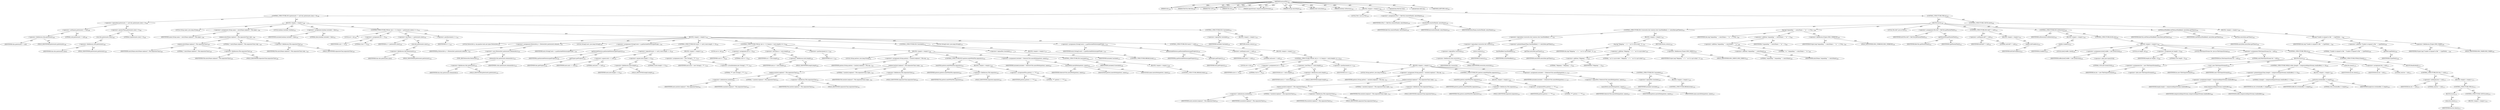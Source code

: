digraph "extractFile" {  
"111669149698" [label = <(METHOD,extractFile)<SUB>182</SUB>> ]
"115964116994" [label = <(PARAM,this)<SUB>182</SUB>> ]
"115964117001" [label = <(PARAM,FileUtils fileUtils)<SUB>182</SUB>> ]
"115964117002" [label = <(PARAM,File srcF)<SUB>182</SUB>> ]
"115964117003" [label = <(PARAM,File dir)<SUB>182</SUB>> ]
"115964117004" [label = <(PARAM,InputStream compressedInputStream)<SUB>183</SUB>> ]
"115964117005" [label = <(PARAM,String entryName)<SUB>184</SUB>> ]
"115964117006" [label = <(PARAM,Date entryDate)<SUB>185</SUB>> ]
"115964117007" [label = <(PARAM,boolean isDirectory)<SUB>185</SUB>> ]
"25769803801" [label = <(BLOCK,&lt;empty&gt;,&lt;empty&gt;)<SUB>186</SUB>> ]
"47244640273" [label = <(CONTROL_STRUCTURE,IF,if (patternsets != null &amp;&amp; patternsets.size() &gt; 0))<SUB>188</SUB>> ]
"30064771182" [label = <(&lt;operator&gt;.logicalAnd,patternsets != null &amp;&amp; patternsets.size() &gt; 0)<SUB>188</SUB>> ]
"30064771183" [label = <(&lt;operator&gt;.notEquals,patternsets != null)<SUB>188</SUB>> ]
"30064771184" [label = <(&lt;operator&gt;.fieldAccess,this.patternsets)<SUB>188</SUB>> ]
"68719476837" [label = <(IDENTIFIER,this,patternsets != null)> ]
"55834574865" [label = <(FIELD_IDENTIFIER,patternsets,patternsets)<SUB>188</SUB>> ]
"90194313237" [label = <(LITERAL,null,patternsets != null)<SUB>188</SUB>> ]
"30064771185" [label = <(&lt;operator&gt;.greaterThan,patternsets.size() &gt; 0)<SUB>188</SUB>> ]
"30064771186" [label = <(size,this.patternsets.size())<SUB>188</SUB>> ]
"30064771187" [label = <(&lt;operator&gt;.fieldAccess,this.patternsets)<SUB>188</SUB>> ]
"68719476838" [label = <(IDENTIFIER,this,this.patternsets.size())> ]
"55834574866" [label = <(FIELD_IDENTIFIER,patternsets,patternsets)<SUB>188</SUB>> ]
"90194313238" [label = <(LITERAL,0,patternsets.size() &gt; 0)<SUB>188</SUB>> ]
"25769803802" [label = <(BLOCK,&lt;empty&gt;,&lt;empty&gt;)<SUB>188</SUB>> ]
"94489280529" [label = <(LOCAL,String name: java.lang.String)<SUB>189</SUB>> ]
"30064771188" [label = <(&lt;operator&gt;.assignment,String name = entryName.replace('/', File.separ...)<SUB>189</SUB>> ]
"68719476839" [label = <(IDENTIFIER,name,String name = entryName.replace('/', File.separ...)<SUB>189</SUB>> ]
"30064771189" [label = <(replace,entryName.replace('/', File.separatorChar).repl...)<SUB>189</SUB>> ]
"30064771190" [label = <(replace,entryName.replace('/', File.separatorChar))<SUB>189</SUB>> ]
"68719476840" [label = <(IDENTIFIER,entryName,entryName.replace('/', File.separatorChar))<SUB>189</SUB>> ]
"90194313239" [label = <(LITERAL,'/',entryName.replace('/', File.separatorChar))<SUB>189</SUB>> ]
"30064771191" [label = <(&lt;operator&gt;.fieldAccess,File.separatorChar)<SUB>189</SUB>> ]
"68719476841" [label = <(IDENTIFIER,File,entryName.replace('/', File.separatorChar))<SUB>189</SUB>> ]
"55834574867" [label = <(FIELD_IDENTIFIER,separatorChar,separatorChar)<SUB>189</SUB>> ]
"90194313240" [label = <(LITERAL,'\\',entryName.replace('/', File.separatorChar).repl...)<SUB>190</SUB>> ]
"30064771192" [label = <(&lt;operator&gt;.fieldAccess,File.separatorChar)<SUB>190</SUB>> ]
"68719476842" [label = <(IDENTIFIER,File,entryName.replace('/', File.separatorChar).repl...)<SUB>190</SUB>> ]
"55834574868" [label = <(FIELD_IDENTIFIER,separatorChar,separatorChar)<SUB>190</SUB>> ]
"94489280530" [label = <(LOCAL,boolean included: boolean)<SUB>191</SUB>> ]
"30064771193" [label = <(&lt;operator&gt;.assignment,boolean included = false)<SUB>191</SUB>> ]
"68719476843" [label = <(IDENTIFIER,included,boolean included = false)<SUB>191</SUB>> ]
"90194313241" [label = <(LITERAL,false,boolean included = false)<SUB>191</SUB>> ]
"47244640274" [label = <(CONTROL_STRUCTURE,FOR,for (int v = 0; Some(v &lt; patternsets.size()); v++))<SUB>192</SUB>> ]
"94489280531" [label = <(LOCAL,int v: int)<SUB>192</SUB>> ]
"30064771194" [label = <(&lt;operator&gt;.assignment,int v = 0)<SUB>192</SUB>> ]
"68719476844" [label = <(IDENTIFIER,v,int v = 0)<SUB>192</SUB>> ]
"90194313242" [label = <(LITERAL,0,int v = 0)<SUB>192</SUB>> ]
"30064771195" [label = <(&lt;operator&gt;.lessThan,v &lt; patternsets.size())<SUB>192</SUB>> ]
"68719476845" [label = <(IDENTIFIER,v,v &lt; patternsets.size())<SUB>192</SUB>> ]
"30064771196" [label = <(size,this.patternsets.size())<SUB>192</SUB>> ]
"30064771197" [label = <(&lt;operator&gt;.fieldAccess,this.patternsets)<SUB>192</SUB>> ]
"68719476846" [label = <(IDENTIFIER,this,this.patternsets.size())> ]
"55834574869" [label = <(FIELD_IDENTIFIER,patternsets,patternsets)<SUB>192</SUB>> ]
"30064771198" [label = <(&lt;operator&gt;.postIncrement,v++)<SUB>192</SUB>> ]
"68719476847" [label = <(IDENTIFIER,v,v++)<SUB>192</SUB>> ]
"25769803803" [label = <(BLOCK,&lt;empty&gt;,&lt;empty&gt;)<SUB>192</SUB>> ]
"94489280532" [label = <(LOCAL,PatternSet p: org.apache.tools.ant.types.PatternSet)<SUB>193</SUB>> ]
"30064771199" [label = <(&lt;operator&gt;.assignment,PatternSet p = (PatternSet) patternsets.element...)<SUB>193</SUB>> ]
"68719476848" [label = <(IDENTIFIER,p,PatternSet p = (PatternSet) patternsets.element...)<SUB>193</SUB>> ]
"30064771200" [label = <(&lt;operator&gt;.cast,(PatternSet) patternsets.elementAt(v))<SUB>193</SUB>> ]
"180388626434" [label = <(TYPE_REF,PatternSet,PatternSet)<SUB>193</SUB>> ]
"30064771201" [label = <(elementAt,this.patternsets.elementAt(v))<SUB>193</SUB>> ]
"30064771202" [label = <(&lt;operator&gt;.fieldAccess,this.patternsets)<SUB>193</SUB>> ]
"68719476849" [label = <(IDENTIFIER,this,this.patternsets.elementAt(v))> ]
"55834574870" [label = <(FIELD_IDENTIFIER,patternsets,patternsets)<SUB>193</SUB>> ]
"68719476850" [label = <(IDENTIFIER,v,this.patternsets.elementAt(v))<SUB>193</SUB>> ]
"94489280533" [label = <(LOCAL,String[] incls: java.lang.String[])<SUB>194</SUB>> ]
"30064771203" [label = <(&lt;operator&gt;.assignment,String[] incls = p.getIncludePatterns(getProjec...)<SUB>194</SUB>> ]
"68719476851" [label = <(IDENTIFIER,incls,String[] incls = p.getIncludePatterns(getProjec...)<SUB>194</SUB>> ]
"30064771204" [label = <(getIncludePatterns,getIncludePatterns(getProject()))<SUB>194</SUB>> ]
"68719476852" [label = <(IDENTIFIER,p,getIncludePatterns(getProject()))<SUB>194</SUB>> ]
"30064771205" [label = <(getProject,getProject())<SUB>194</SUB>> ]
"68719476747" [label = <(IDENTIFIER,this,getProject())<SUB>194</SUB>> ]
"47244640275" [label = <(CONTROL_STRUCTURE,IF,if (incls == null || incls.length == 0))<SUB>195</SUB>> ]
"30064771206" [label = <(&lt;operator&gt;.logicalOr,incls == null || incls.length == 0)<SUB>195</SUB>> ]
"30064771207" [label = <(&lt;operator&gt;.equals,incls == null)<SUB>195</SUB>> ]
"68719476853" [label = <(IDENTIFIER,incls,incls == null)<SUB>195</SUB>> ]
"90194313243" [label = <(LITERAL,null,incls == null)<SUB>195</SUB>> ]
"30064771208" [label = <(&lt;operator&gt;.equals,incls.length == 0)<SUB>195</SUB>> ]
"30064771209" [label = <(&lt;operator&gt;.fieldAccess,incls.length)<SUB>195</SUB>> ]
"68719476854" [label = <(IDENTIFIER,incls,incls.length == 0)<SUB>195</SUB>> ]
"55834574871" [label = <(FIELD_IDENTIFIER,length,length)<SUB>195</SUB>> ]
"90194313244" [label = <(LITERAL,0,incls.length == 0)<SUB>195</SUB>> ]
"25769803804" [label = <(BLOCK,&lt;empty&gt;,&lt;empty&gt;)<SUB>195</SUB>> ]
"30064771210" [label = <(&lt;operator&gt;.assignment,incls = new String[] { &quot;**&quot; })<SUB>197</SUB>> ]
"68719476855" [label = <(IDENTIFIER,incls,incls = new String[] { &quot;**&quot; })<SUB>197</SUB>> ]
"30064771211" [label = <(&lt;operator&gt;.arrayInitializer,new String[] { &quot;**&quot; })<SUB>197</SUB>> ]
"90194313245" [label = <(LITERAL,&quot;**&quot;,new String[] { &quot;**&quot; })<SUB>197</SUB>> ]
"47244640276" [label = <(CONTROL_STRUCTURE,FOR,for (int w = 0; Some(w &lt; incls.length); w++))<SUB>200</SUB>> ]
"94489280534" [label = <(LOCAL,int w: int)<SUB>200</SUB>> ]
"30064771212" [label = <(&lt;operator&gt;.assignment,int w = 0)<SUB>200</SUB>> ]
"68719476856" [label = <(IDENTIFIER,w,int w = 0)<SUB>200</SUB>> ]
"90194313246" [label = <(LITERAL,0,int w = 0)<SUB>200</SUB>> ]
"30064771213" [label = <(&lt;operator&gt;.lessThan,w &lt; incls.length)<SUB>200</SUB>> ]
"68719476857" [label = <(IDENTIFIER,w,w &lt; incls.length)<SUB>200</SUB>> ]
"30064771214" [label = <(&lt;operator&gt;.fieldAccess,incls.length)<SUB>200</SUB>> ]
"68719476858" [label = <(IDENTIFIER,incls,w &lt; incls.length)<SUB>200</SUB>> ]
"55834574872" [label = <(FIELD_IDENTIFIER,length,length)<SUB>200</SUB>> ]
"30064771215" [label = <(&lt;operator&gt;.postIncrement,w++)<SUB>200</SUB>> ]
"68719476859" [label = <(IDENTIFIER,w,w++)<SUB>200</SUB>> ]
"25769803805" [label = <(BLOCK,&lt;empty&gt;,&lt;empty&gt;)<SUB>200</SUB>> ]
"94489280535" [label = <(LOCAL,String pattern: java.lang.String)<SUB>201</SUB>> ]
"30064771216" [label = <(&lt;operator&gt;.assignment,String pattern = incls[w].replace('/', File.sep...)<SUB>201</SUB>> ]
"68719476860" [label = <(IDENTIFIER,pattern,String pattern = incls[w].replace('/', File.sep...)<SUB>201</SUB>> ]
"30064771217" [label = <(replace,incls[w].replace('/', File.separatorChar).repla...)<SUB>201</SUB>> ]
"30064771218" [label = <(replace,incls[w].replace('/', File.separatorChar))<SUB>201</SUB>> ]
"30064771219" [label = <(&lt;operator&gt;.indexAccess,incls[w])<SUB>201</SUB>> ]
"68719476861" [label = <(IDENTIFIER,incls,incls[w].replace('/', File.separatorChar))<SUB>201</SUB>> ]
"68719476862" [label = <(IDENTIFIER,w,incls[w].replace('/', File.separatorChar))<SUB>201</SUB>> ]
"90194313247" [label = <(LITERAL,'/',incls[w].replace('/', File.separatorChar))<SUB>201</SUB>> ]
"30064771220" [label = <(&lt;operator&gt;.fieldAccess,File.separatorChar)<SUB>201</SUB>> ]
"68719476863" [label = <(IDENTIFIER,File,incls[w].replace('/', File.separatorChar))<SUB>201</SUB>> ]
"55834574873" [label = <(FIELD_IDENTIFIER,separatorChar,separatorChar)<SUB>201</SUB>> ]
"90194313248" [label = <(LITERAL,'\\',incls[w].replace('/', File.separatorChar).repla...)<SUB>202</SUB>> ]
"30064771221" [label = <(&lt;operator&gt;.fieldAccess,File.separatorChar)<SUB>202</SUB>> ]
"68719476864" [label = <(IDENTIFIER,File,incls[w].replace('/', File.separatorChar).repla...)<SUB>202</SUB>> ]
"55834574874" [label = <(FIELD_IDENTIFIER,separatorChar,separatorChar)<SUB>202</SUB>> ]
"47244640277" [label = <(CONTROL_STRUCTURE,IF,if (pattern.endsWith(File.separator)))<SUB>203</SUB>> ]
"30064771222" [label = <(endsWith,pattern.endsWith(File.separator))<SUB>203</SUB>> ]
"68719476865" [label = <(IDENTIFIER,pattern,pattern.endsWith(File.separator))<SUB>203</SUB>> ]
"30064771223" [label = <(&lt;operator&gt;.fieldAccess,File.separator)<SUB>203</SUB>> ]
"68719476866" [label = <(IDENTIFIER,File,pattern.endsWith(File.separator))<SUB>203</SUB>> ]
"55834574875" [label = <(FIELD_IDENTIFIER,separator,separator)<SUB>203</SUB>> ]
"25769803806" [label = <(BLOCK,&lt;empty&gt;,&lt;empty&gt;)<SUB>203</SUB>> ]
"30064771224" [label = <(&lt;operator&gt;.assignmentPlus,pattern += &quot;**&quot;)<SUB>204</SUB>> ]
"68719476867" [label = <(IDENTIFIER,pattern,pattern += &quot;**&quot;)<SUB>204</SUB>> ]
"90194313249" [label = <(LITERAL,&quot;**&quot;,pattern += &quot;**&quot;)<SUB>204</SUB>> ]
"30064771225" [label = <(&lt;operator&gt;.assignment,included = SelectorUtils.matchPath(pattern, name))<SUB>207</SUB>> ]
"68719476868" [label = <(IDENTIFIER,included,included = SelectorUtils.matchPath(pattern, name))<SUB>207</SUB>> ]
"30064771226" [label = <(matchPath,matchPath(pattern, name))<SUB>207</SUB>> ]
"68719476869" [label = <(IDENTIFIER,SelectorUtils,matchPath(pattern, name))<SUB>207</SUB>> ]
"68719476870" [label = <(IDENTIFIER,pattern,matchPath(pattern, name))<SUB>207</SUB>> ]
"68719476871" [label = <(IDENTIFIER,name,matchPath(pattern, name))<SUB>207</SUB>> ]
"47244640278" [label = <(CONTROL_STRUCTURE,IF,if (included))<SUB>208</SUB>> ]
"68719476872" [label = <(IDENTIFIER,included,if (included))<SUB>208</SUB>> ]
"25769803807" [label = <(BLOCK,&lt;empty&gt;,&lt;empty&gt;)<SUB>208</SUB>> ]
"47244640279" [label = <(CONTROL_STRUCTURE,BREAK,break;)<SUB>209</SUB>> ]
"47244640280" [label = <(CONTROL_STRUCTURE,IF,if (!included))<SUB>213</SUB>> ]
"30064771227" [label = <(&lt;operator&gt;.logicalNot,!included)<SUB>213</SUB>> ]
"68719476873" [label = <(IDENTIFIER,included,!included)<SUB>213</SUB>> ]
"25769803808" [label = <(BLOCK,&lt;empty&gt;,&lt;empty&gt;)<SUB>213</SUB>> ]
"47244640281" [label = <(CONTROL_STRUCTURE,BREAK,break;)<SUB>214</SUB>> ]
"94489280536" [label = <(LOCAL,String[] excls: java.lang.String[])<SUB>218</SUB>> ]
"30064771228" [label = <(&lt;operator&gt;.assignment,String[] excls = p.getExcludePatterns(getProjec...)<SUB>218</SUB>> ]
"68719476874" [label = <(IDENTIFIER,excls,String[] excls = p.getExcludePatterns(getProjec...)<SUB>218</SUB>> ]
"30064771229" [label = <(getExcludePatterns,getExcludePatterns(getProject()))<SUB>218</SUB>> ]
"68719476875" [label = <(IDENTIFIER,p,getExcludePatterns(getProject()))<SUB>218</SUB>> ]
"30064771230" [label = <(getProject,getProject())<SUB>218</SUB>> ]
"68719476748" [label = <(IDENTIFIER,this,getProject())<SUB>218</SUB>> ]
"47244640282" [label = <(CONTROL_STRUCTURE,IF,if (excls != null))<SUB>219</SUB>> ]
"30064771231" [label = <(&lt;operator&gt;.notEquals,excls != null)<SUB>219</SUB>> ]
"68719476876" [label = <(IDENTIFIER,excls,excls != null)<SUB>219</SUB>> ]
"90194313250" [label = <(LITERAL,null,excls != null)<SUB>219</SUB>> ]
"25769803809" [label = <(BLOCK,&lt;empty&gt;,&lt;empty&gt;)<SUB>219</SUB>> ]
"47244640283" [label = <(CONTROL_STRUCTURE,FOR,for (int w = 0; Some(w &lt; excls.length); w++))<SUB>220</SUB>> ]
"94489280537" [label = <(LOCAL,int w: int)<SUB>220</SUB>> ]
"30064771232" [label = <(&lt;operator&gt;.assignment,int w = 0)<SUB>220</SUB>> ]
"68719476877" [label = <(IDENTIFIER,w,int w = 0)<SUB>220</SUB>> ]
"90194313251" [label = <(LITERAL,0,int w = 0)<SUB>220</SUB>> ]
"30064771233" [label = <(&lt;operator&gt;.lessThan,w &lt; excls.length)<SUB>220</SUB>> ]
"68719476878" [label = <(IDENTIFIER,w,w &lt; excls.length)<SUB>220</SUB>> ]
"30064771234" [label = <(&lt;operator&gt;.fieldAccess,excls.length)<SUB>220</SUB>> ]
"68719476879" [label = <(IDENTIFIER,excls,w &lt; excls.length)<SUB>220</SUB>> ]
"55834574876" [label = <(FIELD_IDENTIFIER,length,length)<SUB>220</SUB>> ]
"30064771235" [label = <(&lt;operator&gt;.postIncrement,w++)<SUB>220</SUB>> ]
"68719476880" [label = <(IDENTIFIER,w,w++)<SUB>220</SUB>> ]
"25769803810" [label = <(BLOCK,&lt;empty&gt;,&lt;empty&gt;)<SUB>220</SUB>> ]
"94489280538" [label = <(LOCAL,String pattern: java.lang.String)<SUB>221</SUB>> ]
"30064771236" [label = <(&lt;operator&gt;.assignment,String pattern = excls[w].replace('/', File.sep...)<SUB>221</SUB>> ]
"68719476881" [label = <(IDENTIFIER,pattern,String pattern = excls[w].replace('/', File.sep...)<SUB>221</SUB>> ]
"30064771237" [label = <(replace,excls[w].replace('/', File.separatorChar).repla...)<SUB>221</SUB>> ]
"30064771238" [label = <(replace,excls[w].replace('/', File.separatorChar))<SUB>221</SUB>> ]
"30064771239" [label = <(&lt;operator&gt;.indexAccess,excls[w])<SUB>221</SUB>> ]
"68719476882" [label = <(IDENTIFIER,excls,excls[w].replace('/', File.separatorChar))<SUB>221</SUB>> ]
"68719476883" [label = <(IDENTIFIER,w,excls[w].replace('/', File.separatorChar))<SUB>221</SUB>> ]
"90194313252" [label = <(LITERAL,'/',excls[w].replace('/', File.separatorChar))<SUB>222</SUB>> ]
"30064771240" [label = <(&lt;operator&gt;.fieldAccess,File.separatorChar)<SUB>222</SUB>> ]
"68719476884" [label = <(IDENTIFIER,File,excls[w].replace('/', File.separatorChar))<SUB>222</SUB>> ]
"55834574877" [label = <(FIELD_IDENTIFIER,separatorChar,separatorChar)<SUB>222</SUB>> ]
"90194313253" [label = <(LITERAL,'\\',excls[w].replace('/', File.separatorChar).repla...)<SUB>223</SUB>> ]
"30064771241" [label = <(&lt;operator&gt;.fieldAccess,File.separatorChar)<SUB>223</SUB>> ]
"68719476885" [label = <(IDENTIFIER,File,excls[w].replace('/', File.separatorChar).repla...)<SUB>223</SUB>> ]
"55834574878" [label = <(FIELD_IDENTIFIER,separatorChar,separatorChar)<SUB>223</SUB>> ]
"47244640284" [label = <(CONTROL_STRUCTURE,IF,if (pattern.endsWith(File.separator)))<SUB>224</SUB>> ]
"30064771242" [label = <(endsWith,pattern.endsWith(File.separator))<SUB>224</SUB>> ]
"68719476886" [label = <(IDENTIFIER,pattern,pattern.endsWith(File.separator))<SUB>224</SUB>> ]
"30064771243" [label = <(&lt;operator&gt;.fieldAccess,File.separator)<SUB>224</SUB>> ]
"68719476887" [label = <(IDENTIFIER,File,pattern.endsWith(File.separator))<SUB>224</SUB>> ]
"55834574879" [label = <(FIELD_IDENTIFIER,separator,separator)<SUB>224</SUB>> ]
"25769803811" [label = <(BLOCK,&lt;empty&gt;,&lt;empty&gt;)<SUB>224</SUB>> ]
"30064771244" [label = <(&lt;operator&gt;.assignmentPlus,pattern += &quot;**&quot;)<SUB>225</SUB>> ]
"68719476888" [label = <(IDENTIFIER,pattern,pattern += &quot;**&quot;)<SUB>225</SUB>> ]
"90194313254" [label = <(LITERAL,&quot;**&quot;,pattern += &quot;**&quot;)<SUB>225</SUB>> ]
"30064771245" [label = <(&lt;operator&gt;.assignment,included = !(SelectorUtils.matchPath(pattern, n...)<SUB>227</SUB>> ]
"68719476889" [label = <(IDENTIFIER,included,included = !(SelectorUtils.matchPath(pattern, n...)<SUB>227</SUB>> ]
"30064771246" [label = <(&lt;operator&gt;.logicalNot,!(SelectorUtils.matchPath(pattern, name)))<SUB>227</SUB>> ]
"30064771247" [label = <(matchPath,matchPath(pattern, name))<SUB>227</SUB>> ]
"68719476890" [label = <(IDENTIFIER,SelectorUtils,matchPath(pattern, name))<SUB>227</SUB>> ]
"68719476891" [label = <(IDENTIFIER,pattern,matchPath(pattern, name))<SUB>227</SUB>> ]
"68719476892" [label = <(IDENTIFIER,name,matchPath(pattern, name))<SUB>227</SUB>> ]
"47244640285" [label = <(CONTROL_STRUCTURE,IF,if (!included))<SUB>228</SUB>> ]
"30064771248" [label = <(&lt;operator&gt;.logicalNot,!included)<SUB>228</SUB>> ]
"68719476893" [label = <(IDENTIFIER,included,!included)<SUB>228</SUB>> ]
"25769803812" [label = <(BLOCK,&lt;empty&gt;,&lt;empty&gt;)<SUB>228</SUB>> ]
"47244640286" [label = <(CONTROL_STRUCTURE,BREAK,break;)<SUB>229</SUB>> ]
"47244640287" [label = <(CONTROL_STRUCTURE,IF,if (!included))<SUB>234</SUB>> ]
"30064771249" [label = <(&lt;operator&gt;.logicalNot,!included)<SUB>234</SUB>> ]
"68719476894" [label = <(IDENTIFIER,included,!included)<SUB>234</SUB>> ]
"25769803813" [label = <(BLOCK,&lt;empty&gt;,&lt;empty&gt;)<SUB>234</SUB>> ]
"146028888064" [label = <(RETURN,return;,return;)<SUB>236</SUB>> ]
"94489280539" [label = <(LOCAL,File f: java.io.File)<SUB>239</SUB>> ]
"30064771250" [label = <(&lt;operator&gt;.assignment,File f = fileUtils.resolveFile(dir, entryName))<SUB>239</SUB>> ]
"68719476895" [label = <(IDENTIFIER,f,File f = fileUtils.resolveFile(dir, entryName))<SUB>239</SUB>> ]
"30064771251" [label = <(resolveFile,resolveFile(dir, entryName))<SUB>239</SUB>> ]
"68719476896" [label = <(IDENTIFIER,fileUtils,resolveFile(dir, entryName))<SUB>239</SUB>> ]
"68719476897" [label = <(IDENTIFIER,dir,resolveFile(dir, entryName))<SUB>239</SUB>> ]
"68719476898" [label = <(IDENTIFIER,entryName,resolveFile(dir, entryName))<SUB>239</SUB>> ]
"47244640288" [label = <(CONTROL_STRUCTURE,TRY,try)<SUB>240</SUB>> ]
"25769803814" [label = <(BLOCK,try,try)<SUB>240</SUB>> ]
"47244640289" [label = <(CONTROL_STRUCTURE,IF,if (!overwrite &amp;&amp; f.exists() &amp;&amp; f.lastModified() &gt;= entryDate.getTime()))<SUB>241</SUB>> ]
"30064771252" [label = <(&lt;operator&gt;.logicalAnd,!overwrite &amp;&amp; f.exists() &amp;&amp; f.lastModified() &gt;=...)<SUB>241</SUB>> ]
"30064771253" [label = <(&lt;operator&gt;.logicalAnd,!overwrite &amp;&amp; f.exists())<SUB>241</SUB>> ]
"30064771254" [label = <(&lt;operator&gt;.logicalNot,!overwrite)<SUB>241</SUB>> ]
"30064771255" [label = <(&lt;operator&gt;.fieldAccess,this.overwrite)<SUB>241</SUB>> ]
"68719476899" [label = <(IDENTIFIER,this,!overwrite)> ]
"55834574880" [label = <(FIELD_IDENTIFIER,overwrite,overwrite)<SUB>241</SUB>> ]
"30064771256" [label = <(exists,f.exists())<SUB>241</SUB>> ]
"68719476900" [label = <(IDENTIFIER,f,f.exists())<SUB>241</SUB>> ]
"30064771257" [label = <(&lt;operator&gt;.greaterEqualsThan,f.lastModified() &gt;= entryDate.getTime())<SUB>242</SUB>> ]
"30064771258" [label = <(lastModified,f.lastModified())<SUB>242</SUB>> ]
"68719476901" [label = <(IDENTIFIER,f,f.lastModified())<SUB>242</SUB>> ]
"30064771259" [label = <(getTime,entryDate.getTime())<SUB>242</SUB>> ]
"68719476902" [label = <(IDENTIFIER,entryDate,entryDate.getTime())<SUB>242</SUB>> ]
"25769803815" [label = <(BLOCK,&lt;empty&gt;,&lt;empty&gt;)<SUB>242</SUB>> ]
"30064771260" [label = <(log,log(&quot;Skipping &quot; + f + &quot; as it is up-to-date&quot;, P...)<SUB>243</SUB>> ]
"68719476749" [label = <(IDENTIFIER,this,log(&quot;Skipping &quot; + f + &quot; as it is up-to-date&quot;, P...)<SUB>243</SUB>> ]
"30064771261" [label = <(&lt;operator&gt;.addition,&quot;Skipping &quot; + f + &quot; as it is up-to-date&quot;)<SUB>243</SUB>> ]
"30064771262" [label = <(&lt;operator&gt;.addition,&quot;Skipping &quot; + f)<SUB>243</SUB>> ]
"90194313255" [label = <(LITERAL,&quot;Skipping &quot;,&quot;Skipping &quot; + f)<SUB>243</SUB>> ]
"68719476903" [label = <(IDENTIFIER,f,&quot;Skipping &quot; + f)<SUB>243</SUB>> ]
"90194313256" [label = <(LITERAL,&quot; as it is up-to-date&quot;,&quot;Skipping &quot; + f + &quot; as it is up-to-date&quot;)<SUB>243</SUB>> ]
"30064771263" [label = <(&lt;operator&gt;.fieldAccess,Project.MSG_DEBUG)<SUB>244</SUB>> ]
"68719476904" [label = <(IDENTIFIER,Project,log(&quot;Skipping &quot; + f + &quot; as it is up-to-date&quot;, P...)<SUB>244</SUB>> ]
"55834574881" [label = <(FIELD_IDENTIFIER,MSG_DEBUG,MSG_DEBUG)<SUB>244</SUB>> ]
"146028888065" [label = <(RETURN,return;,return;)<SUB>245</SUB>> ]
"30064771264" [label = <(log,log(&quot;expanding &quot; + entryName + &quot; to &quot; + f, Proj...)<SUB>248</SUB>> ]
"68719476750" [label = <(IDENTIFIER,this,log(&quot;expanding &quot; + entryName + &quot; to &quot; + f, Proj...)<SUB>248</SUB>> ]
"30064771265" [label = <(&lt;operator&gt;.addition,&quot;expanding &quot; + entryName + &quot; to &quot; + f)<SUB>248</SUB>> ]
"30064771266" [label = <(&lt;operator&gt;.addition,&quot;expanding &quot; + entryName + &quot; to &quot;)<SUB>248</SUB>> ]
"30064771267" [label = <(&lt;operator&gt;.addition,&quot;expanding &quot; + entryName)<SUB>248</SUB>> ]
"90194313257" [label = <(LITERAL,&quot;expanding &quot;,&quot;expanding &quot; + entryName)<SUB>248</SUB>> ]
"68719476905" [label = <(IDENTIFIER,entryName,&quot;expanding &quot; + entryName)<SUB>248</SUB>> ]
"90194313258" [label = <(LITERAL,&quot; to &quot;,&quot;expanding &quot; + entryName + &quot; to &quot;)<SUB>248</SUB>> ]
"68719476906" [label = <(IDENTIFIER,f,&quot;expanding &quot; + entryName + &quot; to &quot; + f)<SUB>248</SUB>> ]
"30064771268" [label = <(&lt;operator&gt;.fieldAccess,Project.MSG_VERBOSE)<SUB>249</SUB>> ]
"68719476907" [label = <(IDENTIFIER,Project,log(&quot;expanding &quot; + entryName + &quot; to &quot; + f, Proj...)<SUB>249</SUB>> ]
"55834574882" [label = <(FIELD_IDENTIFIER,MSG_VERBOSE,MSG_VERBOSE)<SUB>249</SUB>> ]
"94489280540" [label = <(LOCAL,File dirF: java.io.File)<SUB>251</SUB>> ]
"30064771269" [label = <(&lt;operator&gt;.assignment,File dirF = fileUtils.getParentFile(f))<SUB>251</SUB>> ]
"68719476908" [label = <(IDENTIFIER,dirF,File dirF = fileUtils.getParentFile(f))<SUB>251</SUB>> ]
"30064771270" [label = <(getParentFile,getParentFile(f))<SUB>251</SUB>> ]
"68719476909" [label = <(IDENTIFIER,fileUtils,getParentFile(f))<SUB>251</SUB>> ]
"68719476910" [label = <(IDENTIFIER,f,getParentFile(f))<SUB>251</SUB>> ]
"47244640290" [label = <(CONTROL_STRUCTURE,IF,if (dirF != null))<SUB>252</SUB>> ]
"30064771271" [label = <(&lt;operator&gt;.notEquals,dirF != null)<SUB>252</SUB>> ]
"68719476911" [label = <(IDENTIFIER,dirF,dirF != null)<SUB>252</SUB>> ]
"90194313259" [label = <(LITERAL,null,dirF != null)<SUB>252</SUB>> ]
"25769803816" [label = <(BLOCK,&lt;empty&gt;,&lt;empty&gt;)<SUB>252</SUB>> ]
"30064771272" [label = <(mkdirs,dirF.mkdirs())<SUB>253</SUB>> ]
"68719476912" [label = <(IDENTIFIER,dirF,dirF.mkdirs())<SUB>253</SUB>> ]
"47244640291" [label = <(CONTROL_STRUCTURE,IF,if (isDirectory))<SUB>256</SUB>> ]
"68719476913" [label = <(IDENTIFIER,isDirectory,if (isDirectory))<SUB>256</SUB>> ]
"25769803817" [label = <(BLOCK,&lt;empty&gt;,&lt;empty&gt;)<SUB>256</SUB>> ]
"30064771273" [label = <(mkdirs,f.mkdirs())<SUB>257</SUB>> ]
"68719476914" [label = <(IDENTIFIER,f,f.mkdirs())<SUB>257</SUB>> ]
"47244640292" [label = <(CONTROL_STRUCTURE,ELSE,else)<SUB>258</SUB>> ]
"25769803818" [label = <(BLOCK,&lt;empty&gt;,&lt;empty&gt;)<SUB>258</SUB>> ]
"94489280541" [label = <(LOCAL,byte[] buffer: byte[])<SUB>259</SUB>> ]
"30064771274" [label = <(&lt;operator&gt;.assignment,byte[] buffer = new byte[1024])<SUB>259</SUB>> ]
"68719476915" [label = <(IDENTIFIER,buffer,byte[] buffer = new byte[1024])<SUB>259</SUB>> ]
"30064771275" [label = <(&lt;operator&gt;.alloc,new byte[1024])> ]
"90194313260" [label = <(LITERAL,1024,new byte[1024])<SUB>259</SUB>> ]
"94489280542" [label = <(LOCAL,int length: int)<SUB>260</SUB>> ]
"30064771276" [label = <(&lt;operator&gt;.assignment,int length = 0)<SUB>260</SUB>> ]
"68719476916" [label = <(IDENTIFIER,length,int length = 0)<SUB>260</SUB>> ]
"90194313261" [label = <(LITERAL,0,int length = 0)<SUB>260</SUB>> ]
"94489280543" [label = <(LOCAL,FileOutputStream fos: java.io.FileOutputStream)<SUB>261</SUB>> ]
"30064771277" [label = <(&lt;operator&gt;.assignment,FileOutputStream fos = null)<SUB>261</SUB>> ]
"68719476917" [label = <(IDENTIFIER,fos,FileOutputStream fos = null)<SUB>261</SUB>> ]
"90194313262" [label = <(LITERAL,null,FileOutputStream fos = null)<SUB>261</SUB>> ]
"47244640293" [label = <(CONTROL_STRUCTURE,TRY,try)<SUB>262</SUB>> ]
"25769803819" [label = <(BLOCK,try,try)<SUB>262</SUB>> ]
"30064771278" [label = <(&lt;operator&gt;.assignment,fos = new FileOutputStream(f))<SUB>263</SUB>> ]
"68719476918" [label = <(IDENTIFIER,fos,fos = new FileOutputStream(f))<SUB>263</SUB>> ]
"30064771279" [label = <(&lt;operator&gt;.alloc,new FileOutputStream(f))<SUB>263</SUB>> ]
"30064771280" [label = <(&lt;init&gt;,new FileOutputStream(f))<SUB>263</SUB>> ]
"68719476919" [label = <(IDENTIFIER,fos,new FileOutputStream(f))<SUB>263</SUB>> ]
"68719476920" [label = <(IDENTIFIER,f,new FileOutputStream(f))<SUB>263</SUB>> ]
"47244640294" [label = <(CONTROL_STRUCTURE,WHILE,while ((length = compressedInputStream.read(buffer)) &gt;= 0))<SUB>265</SUB>> ]
"30064771281" [label = <(&lt;operator&gt;.greaterEqualsThan,(length = compressedInputStream.read(buffer)) &gt;= 0)<SUB>265</SUB>> ]
"30064771282" [label = <(&lt;operator&gt;.assignment,length = compressedInputStream.read(buffer))<SUB>265</SUB>> ]
"68719476921" [label = <(IDENTIFIER,length,length = compressedInputStream.read(buffer))<SUB>265</SUB>> ]
"30064771283" [label = <(read,compressedInputStream.read(buffer))<SUB>266</SUB>> ]
"68719476922" [label = <(IDENTIFIER,compressedInputStream,compressedInputStream.read(buffer))<SUB>266</SUB>> ]
"68719476923" [label = <(IDENTIFIER,buffer,compressedInputStream.read(buffer))<SUB>266</SUB>> ]
"90194313263" [label = <(LITERAL,0,(length = compressedInputStream.read(buffer)) &gt;= 0)<SUB>266</SUB>> ]
"25769803820" [label = <(BLOCK,&lt;empty&gt;,&lt;empty&gt;)<SUB>266</SUB>> ]
"30064771284" [label = <(write,fos.write(buffer, 0, length))<SUB>267</SUB>> ]
"68719476924" [label = <(IDENTIFIER,fos,fos.write(buffer, 0, length))<SUB>267</SUB>> ]
"68719476925" [label = <(IDENTIFIER,buffer,fos.write(buffer, 0, length))<SUB>267</SUB>> ]
"90194313264" [label = <(LITERAL,0,fos.write(buffer, 0, length))<SUB>267</SUB>> ]
"68719476926" [label = <(IDENTIFIER,length,fos.write(buffer, 0, length))<SUB>267</SUB>> ]
"30064771285" [label = <(close,fos.close())<SUB>270</SUB>> ]
"68719476927" [label = <(IDENTIFIER,fos,fos.close())<SUB>270</SUB>> ]
"30064771286" [label = <(&lt;operator&gt;.assignment,fos = null)<SUB>271</SUB>> ]
"68719476928" [label = <(IDENTIFIER,fos,fos = null)<SUB>271</SUB>> ]
"90194313265" [label = <(LITERAL,null,fos = null)<SUB>271</SUB>> ]
"47244640295" [label = <(CONTROL_STRUCTURE,FINALLY,finally)<SUB>272</SUB>> ]
"25769803821" [label = <(BLOCK,finally,finally)<SUB>272</SUB>> ]
"47244640296" [label = <(CONTROL_STRUCTURE,IF,if (fos != null))<SUB>273</SUB>> ]
"30064771287" [label = <(&lt;operator&gt;.notEquals,fos != null)<SUB>273</SUB>> ]
"68719476929" [label = <(IDENTIFIER,fos,fos != null)<SUB>273</SUB>> ]
"90194313266" [label = <(LITERAL,null,fos != null)<SUB>273</SUB>> ]
"25769803822" [label = <(BLOCK,&lt;empty&gt;,&lt;empty&gt;)<SUB>273</SUB>> ]
"47244640297" [label = <(CONTROL_STRUCTURE,TRY,try)<SUB>274</SUB>> ]
"25769803823" [label = <(BLOCK,try,try)<SUB>274</SUB>> ]
"30064771288" [label = <(close,fos.close())<SUB>275</SUB>> ]
"68719476930" [label = <(IDENTIFIER,fos,fos.close())<SUB>275</SUB>> ]
"47244640298" [label = <(CONTROL_STRUCTURE,CATCH,catch)<SUB>276</SUB>> ]
"25769803824" [label = <(BLOCK,&lt;empty&gt;,&lt;empty&gt;)<SUB>276</SUB>> ]
"30064771289" [label = <(setFileLastModified,setFileLastModified(f, entryDate.getTime()))<SUB>283</SUB>> ]
"68719476931" [label = <(IDENTIFIER,fileUtils,setFileLastModified(f, entryDate.getTime()))<SUB>283</SUB>> ]
"68719476932" [label = <(IDENTIFIER,f,setFileLastModified(f, entryDate.getTime()))<SUB>283</SUB>> ]
"30064771290" [label = <(getTime,entryDate.getTime())<SUB>283</SUB>> ]
"68719476933" [label = <(IDENTIFIER,entryDate,entryDate.getTime())<SUB>283</SUB>> ]
"47244640299" [label = <(CONTROL_STRUCTURE,CATCH,catch)<SUB>284</SUB>> ]
"25769803825" [label = <(BLOCK,&lt;empty&gt;,&lt;empty&gt;)<SUB>284</SUB>> ]
"30064771291" [label = <(log,log(&quot;Unable to expand to file &quot; + f.getPath(), ...)<SUB>285</SUB>> ]
"68719476751" [label = <(IDENTIFIER,this,log(&quot;Unable to expand to file &quot; + f.getPath(), ...)<SUB>285</SUB>> ]
"30064771292" [label = <(&lt;operator&gt;.addition,&quot;Unable to expand to file &quot; + f.getPath())<SUB>285</SUB>> ]
"90194313267" [label = <(LITERAL,&quot;Unable to expand to file &quot;,&quot;Unable to expand to file &quot; + f.getPath())<SUB>285</SUB>> ]
"30064771293" [label = <(getPath,f.getPath())<SUB>285</SUB>> ]
"68719476934" [label = <(IDENTIFIER,f,f.getPath())<SUB>285</SUB>> ]
"30064771294" [label = <(&lt;operator&gt;.fieldAccess,Project.MSG_WARN)<SUB>285</SUB>> ]
"68719476935" [label = <(IDENTIFIER,Project,log(&quot;Unable to expand to file &quot; + f.getPath(), ...)<SUB>285</SUB>> ]
"55834574883" [label = <(FIELD_IDENTIFIER,MSG_WARN,MSG_WARN)<SUB>285</SUB>> ]
"133143986188" [label = <(MODIFIER,PROTECTED)> ]
"133143986189" [label = <(MODIFIER,VIRTUAL)> ]
"128849018882" [label = <(METHOD_RETURN,void)<SUB>182</SUB>> ]
  "111669149698" -> "115964116994"  [ label = "AST: "] 
  "111669149698" -> "115964117001"  [ label = "AST: "] 
  "111669149698" -> "115964117002"  [ label = "AST: "] 
  "111669149698" -> "115964117003"  [ label = "AST: "] 
  "111669149698" -> "115964117004"  [ label = "AST: "] 
  "111669149698" -> "115964117005"  [ label = "AST: "] 
  "111669149698" -> "115964117006"  [ label = "AST: "] 
  "111669149698" -> "115964117007"  [ label = "AST: "] 
  "111669149698" -> "25769803801"  [ label = "AST: "] 
  "111669149698" -> "133143986188"  [ label = "AST: "] 
  "111669149698" -> "133143986189"  [ label = "AST: "] 
  "111669149698" -> "128849018882"  [ label = "AST: "] 
  "25769803801" -> "47244640273"  [ label = "AST: "] 
  "25769803801" -> "94489280539"  [ label = "AST: "] 
  "25769803801" -> "30064771250"  [ label = "AST: "] 
  "25769803801" -> "47244640288"  [ label = "AST: "] 
  "47244640273" -> "30064771182"  [ label = "AST: "] 
  "47244640273" -> "25769803802"  [ label = "AST: "] 
  "30064771182" -> "30064771183"  [ label = "AST: "] 
  "30064771182" -> "30064771185"  [ label = "AST: "] 
  "30064771183" -> "30064771184"  [ label = "AST: "] 
  "30064771183" -> "90194313237"  [ label = "AST: "] 
  "30064771184" -> "68719476837"  [ label = "AST: "] 
  "30064771184" -> "55834574865"  [ label = "AST: "] 
  "30064771185" -> "30064771186"  [ label = "AST: "] 
  "30064771185" -> "90194313238"  [ label = "AST: "] 
  "30064771186" -> "30064771187"  [ label = "AST: "] 
  "30064771187" -> "68719476838"  [ label = "AST: "] 
  "30064771187" -> "55834574866"  [ label = "AST: "] 
  "25769803802" -> "94489280529"  [ label = "AST: "] 
  "25769803802" -> "30064771188"  [ label = "AST: "] 
  "25769803802" -> "94489280530"  [ label = "AST: "] 
  "25769803802" -> "30064771193"  [ label = "AST: "] 
  "25769803802" -> "47244640274"  [ label = "AST: "] 
  "25769803802" -> "47244640287"  [ label = "AST: "] 
  "30064771188" -> "68719476839"  [ label = "AST: "] 
  "30064771188" -> "30064771189"  [ label = "AST: "] 
  "30064771189" -> "30064771190"  [ label = "AST: "] 
  "30064771189" -> "90194313240"  [ label = "AST: "] 
  "30064771189" -> "30064771192"  [ label = "AST: "] 
  "30064771190" -> "68719476840"  [ label = "AST: "] 
  "30064771190" -> "90194313239"  [ label = "AST: "] 
  "30064771190" -> "30064771191"  [ label = "AST: "] 
  "30064771191" -> "68719476841"  [ label = "AST: "] 
  "30064771191" -> "55834574867"  [ label = "AST: "] 
  "30064771192" -> "68719476842"  [ label = "AST: "] 
  "30064771192" -> "55834574868"  [ label = "AST: "] 
  "30064771193" -> "68719476843"  [ label = "AST: "] 
  "30064771193" -> "90194313241"  [ label = "AST: "] 
  "47244640274" -> "94489280531"  [ label = "AST: "] 
  "47244640274" -> "30064771194"  [ label = "AST: "] 
  "47244640274" -> "30064771195"  [ label = "AST: "] 
  "47244640274" -> "30064771198"  [ label = "AST: "] 
  "47244640274" -> "25769803803"  [ label = "AST: "] 
  "30064771194" -> "68719476844"  [ label = "AST: "] 
  "30064771194" -> "90194313242"  [ label = "AST: "] 
  "30064771195" -> "68719476845"  [ label = "AST: "] 
  "30064771195" -> "30064771196"  [ label = "AST: "] 
  "30064771196" -> "30064771197"  [ label = "AST: "] 
  "30064771197" -> "68719476846"  [ label = "AST: "] 
  "30064771197" -> "55834574869"  [ label = "AST: "] 
  "30064771198" -> "68719476847"  [ label = "AST: "] 
  "25769803803" -> "94489280532"  [ label = "AST: "] 
  "25769803803" -> "30064771199"  [ label = "AST: "] 
  "25769803803" -> "94489280533"  [ label = "AST: "] 
  "25769803803" -> "30064771203"  [ label = "AST: "] 
  "25769803803" -> "47244640275"  [ label = "AST: "] 
  "25769803803" -> "47244640276"  [ label = "AST: "] 
  "25769803803" -> "47244640280"  [ label = "AST: "] 
  "25769803803" -> "94489280536"  [ label = "AST: "] 
  "25769803803" -> "30064771228"  [ label = "AST: "] 
  "25769803803" -> "47244640282"  [ label = "AST: "] 
  "30064771199" -> "68719476848"  [ label = "AST: "] 
  "30064771199" -> "30064771200"  [ label = "AST: "] 
  "30064771200" -> "180388626434"  [ label = "AST: "] 
  "30064771200" -> "30064771201"  [ label = "AST: "] 
  "30064771201" -> "30064771202"  [ label = "AST: "] 
  "30064771201" -> "68719476850"  [ label = "AST: "] 
  "30064771202" -> "68719476849"  [ label = "AST: "] 
  "30064771202" -> "55834574870"  [ label = "AST: "] 
  "30064771203" -> "68719476851"  [ label = "AST: "] 
  "30064771203" -> "30064771204"  [ label = "AST: "] 
  "30064771204" -> "68719476852"  [ label = "AST: "] 
  "30064771204" -> "30064771205"  [ label = "AST: "] 
  "30064771205" -> "68719476747"  [ label = "AST: "] 
  "47244640275" -> "30064771206"  [ label = "AST: "] 
  "47244640275" -> "25769803804"  [ label = "AST: "] 
  "30064771206" -> "30064771207"  [ label = "AST: "] 
  "30064771206" -> "30064771208"  [ label = "AST: "] 
  "30064771207" -> "68719476853"  [ label = "AST: "] 
  "30064771207" -> "90194313243"  [ label = "AST: "] 
  "30064771208" -> "30064771209"  [ label = "AST: "] 
  "30064771208" -> "90194313244"  [ label = "AST: "] 
  "30064771209" -> "68719476854"  [ label = "AST: "] 
  "30064771209" -> "55834574871"  [ label = "AST: "] 
  "25769803804" -> "30064771210"  [ label = "AST: "] 
  "30064771210" -> "68719476855"  [ label = "AST: "] 
  "30064771210" -> "30064771211"  [ label = "AST: "] 
  "30064771211" -> "90194313245"  [ label = "AST: "] 
  "47244640276" -> "94489280534"  [ label = "AST: "] 
  "47244640276" -> "30064771212"  [ label = "AST: "] 
  "47244640276" -> "30064771213"  [ label = "AST: "] 
  "47244640276" -> "30064771215"  [ label = "AST: "] 
  "47244640276" -> "25769803805"  [ label = "AST: "] 
  "30064771212" -> "68719476856"  [ label = "AST: "] 
  "30064771212" -> "90194313246"  [ label = "AST: "] 
  "30064771213" -> "68719476857"  [ label = "AST: "] 
  "30064771213" -> "30064771214"  [ label = "AST: "] 
  "30064771214" -> "68719476858"  [ label = "AST: "] 
  "30064771214" -> "55834574872"  [ label = "AST: "] 
  "30064771215" -> "68719476859"  [ label = "AST: "] 
  "25769803805" -> "94489280535"  [ label = "AST: "] 
  "25769803805" -> "30064771216"  [ label = "AST: "] 
  "25769803805" -> "47244640277"  [ label = "AST: "] 
  "25769803805" -> "30064771225"  [ label = "AST: "] 
  "25769803805" -> "47244640278"  [ label = "AST: "] 
  "30064771216" -> "68719476860"  [ label = "AST: "] 
  "30064771216" -> "30064771217"  [ label = "AST: "] 
  "30064771217" -> "30064771218"  [ label = "AST: "] 
  "30064771217" -> "90194313248"  [ label = "AST: "] 
  "30064771217" -> "30064771221"  [ label = "AST: "] 
  "30064771218" -> "30064771219"  [ label = "AST: "] 
  "30064771218" -> "90194313247"  [ label = "AST: "] 
  "30064771218" -> "30064771220"  [ label = "AST: "] 
  "30064771219" -> "68719476861"  [ label = "AST: "] 
  "30064771219" -> "68719476862"  [ label = "AST: "] 
  "30064771220" -> "68719476863"  [ label = "AST: "] 
  "30064771220" -> "55834574873"  [ label = "AST: "] 
  "30064771221" -> "68719476864"  [ label = "AST: "] 
  "30064771221" -> "55834574874"  [ label = "AST: "] 
  "47244640277" -> "30064771222"  [ label = "AST: "] 
  "47244640277" -> "25769803806"  [ label = "AST: "] 
  "30064771222" -> "68719476865"  [ label = "AST: "] 
  "30064771222" -> "30064771223"  [ label = "AST: "] 
  "30064771223" -> "68719476866"  [ label = "AST: "] 
  "30064771223" -> "55834574875"  [ label = "AST: "] 
  "25769803806" -> "30064771224"  [ label = "AST: "] 
  "30064771224" -> "68719476867"  [ label = "AST: "] 
  "30064771224" -> "90194313249"  [ label = "AST: "] 
  "30064771225" -> "68719476868"  [ label = "AST: "] 
  "30064771225" -> "30064771226"  [ label = "AST: "] 
  "30064771226" -> "68719476869"  [ label = "AST: "] 
  "30064771226" -> "68719476870"  [ label = "AST: "] 
  "30064771226" -> "68719476871"  [ label = "AST: "] 
  "47244640278" -> "68719476872"  [ label = "AST: "] 
  "47244640278" -> "25769803807"  [ label = "AST: "] 
  "25769803807" -> "47244640279"  [ label = "AST: "] 
  "47244640280" -> "30064771227"  [ label = "AST: "] 
  "47244640280" -> "25769803808"  [ label = "AST: "] 
  "30064771227" -> "68719476873"  [ label = "AST: "] 
  "25769803808" -> "47244640281"  [ label = "AST: "] 
  "30064771228" -> "68719476874"  [ label = "AST: "] 
  "30064771228" -> "30064771229"  [ label = "AST: "] 
  "30064771229" -> "68719476875"  [ label = "AST: "] 
  "30064771229" -> "30064771230"  [ label = "AST: "] 
  "30064771230" -> "68719476748"  [ label = "AST: "] 
  "47244640282" -> "30064771231"  [ label = "AST: "] 
  "47244640282" -> "25769803809"  [ label = "AST: "] 
  "30064771231" -> "68719476876"  [ label = "AST: "] 
  "30064771231" -> "90194313250"  [ label = "AST: "] 
  "25769803809" -> "47244640283"  [ label = "AST: "] 
  "47244640283" -> "94489280537"  [ label = "AST: "] 
  "47244640283" -> "30064771232"  [ label = "AST: "] 
  "47244640283" -> "30064771233"  [ label = "AST: "] 
  "47244640283" -> "30064771235"  [ label = "AST: "] 
  "47244640283" -> "25769803810"  [ label = "AST: "] 
  "30064771232" -> "68719476877"  [ label = "AST: "] 
  "30064771232" -> "90194313251"  [ label = "AST: "] 
  "30064771233" -> "68719476878"  [ label = "AST: "] 
  "30064771233" -> "30064771234"  [ label = "AST: "] 
  "30064771234" -> "68719476879"  [ label = "AST: "] 
  "30064771234" -> "55834574876"  [ label = "AST: "] 
  "30064771235" -> "68719476880"  [ label = "AST: "] 
  "25769803810" -> "94489280538"  [ label = "AST: "] 
  "25769803810" -> "30064771236"  [ label = "AST: "] 
  "25769803810" -> "47244640284"  [ label = "AST: "] 
  "25769803810" -> "30064771245"  [ label = "AST: "] 
  "25769803810" -> "47244640285"  [ label = "AST: "] 
  "30064771236" -> "68719476881"  [ label = "AST: "] 
  "30064771236" -> "30064771237"  [ label = "AST: "] 
  "30064771237" -> "30064771238"  [ label = "AST: "] 
  "30064771237" -> "90194313253"  [ label = "AST: "] 
  "30064771237" -> "30064771241"  [ label = "AST: "] 
  "30064771238" -> "30064771239"  [ label = "AST: "] 
  "30064771238" -> "90194313252"  [ label = "AST: "] 
  "30064771238" -> "30064771240"  [ label = "AST: "] 
  "30064771239" -> "68719476882"  [ label = "AST: "] 
  "30064771239" -> "68719476883"  [ label = "AST: "] 
  "30064771240" -> "68719476884"  [ label = "AST: "] 
  "30064771240" -> "55834574877"  [ label = "AST: "] 
  "30064771241" -> "68719476885"  [ label = "AST: "] 
  "30064771241" -> "55834574878"  [ label = "AST: "] 
  "47244640284" -> "30064771242"  [ label = "AST: "] 
  "47244640284" -> "25769803811"  [ label = "AST: "] 
  "30064771242" -> "68719476886"  [ label = "AST: "] 
  "30064771242" -> "30064771243"  [ label = "AST: "] 
  "30064771243" -> "68719476887"  [ label = "AST: "] 
  "30064771243" -> "55834574879"  [ label = "AST: "] 
  "25769803811" -> "30064771244"  [ label = "AST: "] 
  "30064771244" -> "68719476888"  [ label = "AST: "] 
  "30064771244" -> "90194313254"  [ label = "AST: "] 
  "30064771245" -> "68719476889"  [ label = "AST: "] 
  "30064771245" -> "30064771246"  [ label = "AST: "] 
  "30064771246" -> "30064771247"  [ label = "AST: "] 
  "30064771247" -> "68719476890"  [ label = "AST: "] 
  "30064771247" -> "68719476891"  [ label = "AST: "] 
  "30064771247" -> "68719476892"  [ label = "AST: "] 
  "47244640285" -> "30064771248"  [ label = "AST: "] 
  "47244640285" -> "25769803812"  [ label = "AST: "] 
  "30064771248" -> "68719476893"  [ label = "AST: "] 
  "25769803812" -> "47244640286"  [ label = "AST: "] 
  "47244640287" -> "30064771249"  [ label = "AST: "] 
  "47244640287" -> "25769803813"  [ label = "AST: "] 
  "30064771249" -> "68719476894"  [ label = "AST: "] 
  "25769803813" -> "146028888064"  [ label = "AST: "] 
  "30064771250" -> "68719476895"  [ label = "AST: "] 
  "30064771250" -> "30064771251"  [ label = "AST: "] 
  "30064771251" -> "68719476896"  [ label = "AST: "] 
  "30064771251" -> "68719476897"  [ label = "AST: "] 
  "30064771251" -> "68719476898"  [ label = "AST: "] 
  "47244640288" -> "25769803814"  [ label = "AST: "] 
  "47244640288" -> "47244640299"  [ label = "AST: "] 
  "25769803814" -> "47244640289"  [ label = "AST: "] 
  "25769803814" -> "30064771264"  [ label = "AST: "] 
  "25769803814" -> "94489280540"  [ label = "AST: "] 
  "25769803814" -> "30064771269"  [ label = "AST: "] 
  "25769803814" -> "47244640290"  [ label = "AST: "] 
  "25769803814" -> "47244640291"  [ label = "AST: "] 
  "25769803814" -> "30064771289"  [ label = "AST: "] 
  "47244640289" -> "30064771252"  [ label = "AST: "] 
  "47244640289" -> "25769803815"  [ label = "AST: "] 
  "30064771252" -> "30064771253"  [ label = "AST: "] 
  "30064771252" -> "30064771257"  [ label = "AST: "] 
  "30064771253" -> "30064771254"  [ label = "AST: "] 
  "30064771253" -> "30064771256"  [ label = "AST: "] 
  "30064771254" -> "30064771255"  [ label = "AST: "] 
  "30064771255" -> "68719476899"  [ label = "AST: "] 
  "30064771255" -> "55834574880"  [ label = "AST: "] 
  "30064771256" -> "68719476900"  [ label = "AST: "] 
  "30064771257" -> "30064771258"  [ label = "AST: "] 
  "30064771257" -> "30064771259"  [ label = "AST: "] 
  "30064771258" -> "68719476901"  [ label = "AST: "] 
  "30064771259" -> "68719476902"  [ label = "AST: "] 
  "25769803815" -> "30064771260"  [ label = "AST: "] 
  "25769803815" -> "146028888065"  [ label = "AST: "] 
  "30064771260" -> "68719476749"  [ label = "AST: "] 
  "30064771260" -> "30064771261"  [ label = "AST: "] 
  "30064771260" -> "30064771263"  [ label = "AST: "] 
  "30064771261" -> "30064771262"  [ label = "AST: "] 
  "30064771261" -> "90194313256"  [ label = "AST: "] 
  "30064771262" -> "90194313255"  [ label = "AST: "] 
  "30064771262" -> "68719476903"  [ label = "AST: "] 
  "30064771263" -> "68719476904"  [ label = "AST: "] 
  "30064771263" -> "55834574881"  [ label = "AST: "] 
  "30064771264" -> "68719476750"  [ label = "AST: "] 
  "30064771264" -> "30064771265"  [ label = "AST: "] 
  "30064771264" -> "30064771268"  [ label = "AST: "] 
  "30064771265" -> "30064771266"  [ label = "AST: "] 
  "30064771265" -> "68719476906"  [ label = "AST: "] 
  "30064771266" -> "30064771267"  [ label = "AST: "] 
  "30064771266" -> "90194313258"  [ label = "AST: "] 
  "30064771267" -> "90194313257"  [ label = "AST: "] 
  "30064771267" -> "68719476905"  [ label = "AST: "] 
  "30064771268" -> "68719476907"  [ label = "AST: "] 
  "30064771268" -> "55834574882"  [ label = "AST: "] 
  "30064771269" -> "68719476908"  [ label = "AST: "] 
  "30064771269" -> "30064771270"  [ label = "AST: "] 
  "30064771270" -> "68719476909"  [ label = "AST: "] 
  "30064771270" -> "68719476910"  [ label = "AST: "] 
  "47244640290" -> "30064771271"  [ label = "AST: "] 
  "47244640290" -> "25769803816"  [ label = "AST: "] 
  "30064771271" -> "68719476911"  [ label = "AST: "] 
  "30064771271" -> "90194313259"  [ label = "AST: "] 
  "25769803816" -> "30064771272"  [ label = "AST: "] 
  "30064771272" -> "68719476912"  [ label = "AST: "] 
  "47244640291" -> "68719476913"  [ label = "AST: "] 
  "47244640291" -> "25769803817"  [ label = "AST: "] 
  "47244640291" -> "47244640292"  [ label = "AST: "] 
  "25769803817" -> "30064771273"  [ label = "AST: "] 
  "30064771273" -> "68719476914"  [ label = "AST: "] 
  "47244640292" -> "25769803818"  [ label = "AST: "] 
  "25769803818" -> "94489280541"  [ label = "AST: "] 
  "25769803818" -> "30064771274"  [ label = "AST: "] 
  "25769803818" -> "94489280542"  [ label = "AST: "] 
  "25769803818" -> "30064771276"  [ label = "AST: "] 
  "25769803818" -> "94489280543"  [ label = "AST: "] 
  "25769803818" -> "30064771277"  [ label = "AST: "] 
  "25769803818" -> "47244640293"  [ label = "AST: "] 
  "30064771274" -> "68719476915"  [ label = "AST: "] 
  "30064771274" -> "30064771275"  [ label = "AST: "] 
  "30064771275" -> "90194313260"  [ label = "AST: "] 
  "30064771276" -> "68719476916"  [ label = "AST: "] 
  "30064771276" -> "90194313261"  [ label = "AST: "] 
  "30064771277" -> "68719476917"  [ label = "AST: "] 
  "30064771277" -> "90194313262"  [ label = "AST: "] 
  "47244640293" -> "25769803819"  [ label = "AST: "] 
  "47244640293" -> "47244640295"  [ label = "AST: "] 
  "25769803819" -> "30064771278"  [ label = "AST: "] 
  "25769803819" -> "30064771280"  [ label = "AST: "] 
  "25769803819" -> "47244640294"  [ label = "AST: "] 
  "25769803819" -> "30064771285"  [ label = "AST: "] 
  "25769803819" -> "30064771286"  [ label = "AST: "] 
  "30064771278" -> "68719476918"  [ label = "AST: "] 
  "30064771278" -> "30064771279"  [ label = "AST: "] 
  "30064771280" -> "68719476919"  [ label = "AST: "] 
  "30064771280" -> "68719476920"  [ label = "AST: "] 
  "47244640294" -> "30064771281"  [ label = "AST: "] 
  "47244640294" -> "25769803820"  [ label = "AST: "] 
  "30064771281" -> "30064771282"  [ label = "AST: "] 
  "30064771281" -> "90194313263"  [ label = "AST: "] 
  "30064771282" -> "68719476921"  [ label = "AST: "] 
  "30064771282" -> "30064771283"  [ label = "AST: "] 
  "30064771283" -> "68719476922"  [ label = "AST: "] 
  "30064771283" -> "68719476923"  [ label = "AST: "] 
  "25769803820" -> "30064771284"  [ label = "AST: "] 
  "30064771284" -> "68719476924"  [ label = "AST: "] 
  "30064771284" -> "68719476925"  [ label = "AST: "] 
  "30064771284" -> "90194313264"  [ label = "AST: "] 
  "30064771284" -> "68719476926"  [ label = "AST: "] 
  "30064771285" -> "68719476927"  [ label = "AST: "] 
  "30064771286" -> "68719476928"  [ label = "AST: "] 
  "30064771286" -> "90194313265"  [ label = "AST: "] 
  "47244640295" -> "25769803821"  [ label = "AST: "] 
  "25769803821" -> "47244640296"  [ label = "AST: "] 
  "47244640296" -> "30064771287"  [ label = "AST: "] 
  "47244640296" -> "25769803822"  [ label = "AST: "] 
  "30064771287" -> "68719476929"  [ label = "AST: "] 
  "30064771287" -> "90194313266"  [ label = "AST: "] 
  "25769803822" -> "47244640297"  [ label = "AST: "] 
  "47244640297" -> "25769803823"  [ label = "AST: "] 
  "47244640297" -> "47244640298"  [ label = "AST: "] 
  "25769803823" -> "30064771288"  [ label = "AST: "] 
  "30064771288" -> "68719476930"  [ label = "AST: "] 
  "47244640298" -> "25769803824"  [ label = "AST: "] 
  "30064771289" -> "68719476931"  [ label = "AST: "] 
  "30064771289" -> "68719476932"  [ label = "AST: "] 
  "30064771289" -> "30064771290"  [ label = "AST: "] 
  "30064771290" -> "68719476933"  [ label = "AST: "] 
  "47244640299" -> "25769803825"  [ label = "AST: "] 
  "25769803825" -> "30064771291"  [ label = "AST: "] 
  "30064771291" -> "68719476751"  [ label = "AST: "] 
  "30064771291" -> "30064771292"  [ label = "AST: "] 
  "30064771291" -> "30064771294"  [ label = "AST: "] 
  "30064771292" -> "90194313267"  [ label = "AST: "] 
  "30064771292" -> "30064771293"  [ label = "AST: "] 
  "30064771293" -> "68719476934"  [ label = "AST: "] 
  "30064771294" -> "68719476935"  [ label = "AST: "] 
  "30064771294" -> "55834574883"  [ label = "AST: "] 
  "111669149698" -> "115964116994"  [ label = "DDG: "] 
  "111669149698" -> "115964117001"  [ label = "DDG: "] 
  "111669149698" -> "115964117002"  [ label = "DDG: "] 
  "111669149698" -> "115964117003"  [ label = "DDG: "] 
  "111669149698" -> "115964117004"  [ label = "DDG: "] 
  "111669149698" -> "115964117005"  [ label = "DDG: "] 
  "111669149698" -> "115964117006"  [ label = "DDG: "] 
  "111669149698" -> "115964117007"  [ label = "DDG: "] 
}
